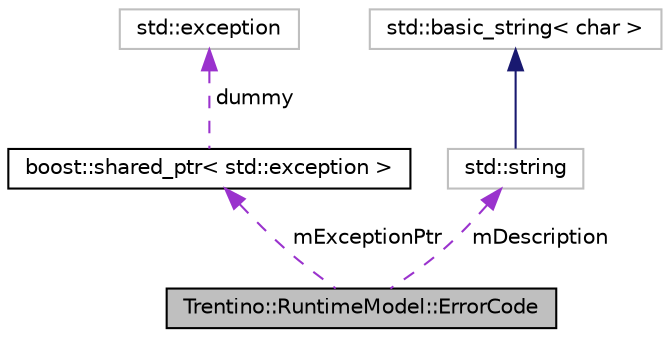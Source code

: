 digraph G
{
  edge [fontname="Helvetica",fontsize="10",labelfontname="Helvetica",labelfontsize="10"];
  node [fontname="Helvetica",fontsize="10",shape=record];
  Node1 [label="Trentino::RuntimeModel::ErrorCode",height=0.2,width=0.4,color="black", fillcolor="grey75", style="filled" fontcolor="black"];
  Node2 -> Node1 [dir="back",color="darkorchid3",fontsize="10",style="dashed",label=" mExceptionPtr" ,fontname="Helvetica"];
  Node2 [label="boost::shared_ptr\< std::exception \>",height=0.2,width=0.4,color="black", fillcolor="white", style="filled",URL="$classboost_1_1shared__ptr.html"];
  Node3 -> Node2 [dir="back",color="darkorchid3",fontsize="10",style="dashed",label=" dummy" ,fontname="Helvetica"];
  Node3 [label="std::exception",height=0.2,width=0.4,color="grey75", fillcolor="white", style="filled",tooltip="STL class."];
  Node4 -> Node1 [dir="back",color="darkorchid3",fontsize="10",style="dashed",label=" mDescription" ,fontname="Helvetica"];
  Node4 [label="std::string",height=0.2,width=0.4,color="grey75", fillcolor="white", style="filled",tooltip="STL class."];
  Node5 -> Node4 [dir="back",color="midnightblue",fontsize="10",style="solid",fontname="Helvetica"];
  Node5 [label="std::basic_string\< char \>",height=0.2,width=0.4,color="grey75", fillcolor="white", style="filled",tooltip="STL class."];
}

